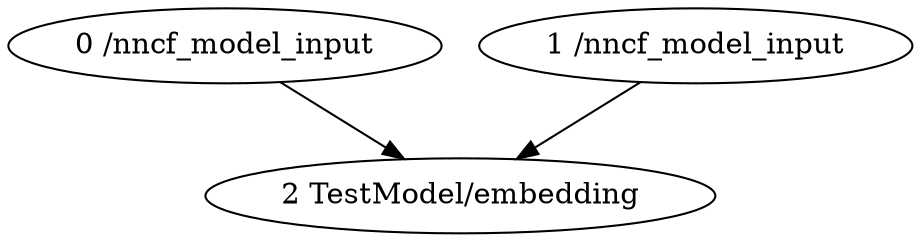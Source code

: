 strict digraph  {
"0 /nncf_model_input" [id=0, scope="", type=nncf_model_input];
"1 /nncf_model_input" [id=1, scope="", type=nncf_model_input];
"2 TestModel/embedding" [id=2, scope=TestModel, type=embedding];
"0 /nncf_model_input" -> "2 TestModel/embedding";
"1 /nncf_model_input" -> "2 TestModel/embedding";
}
